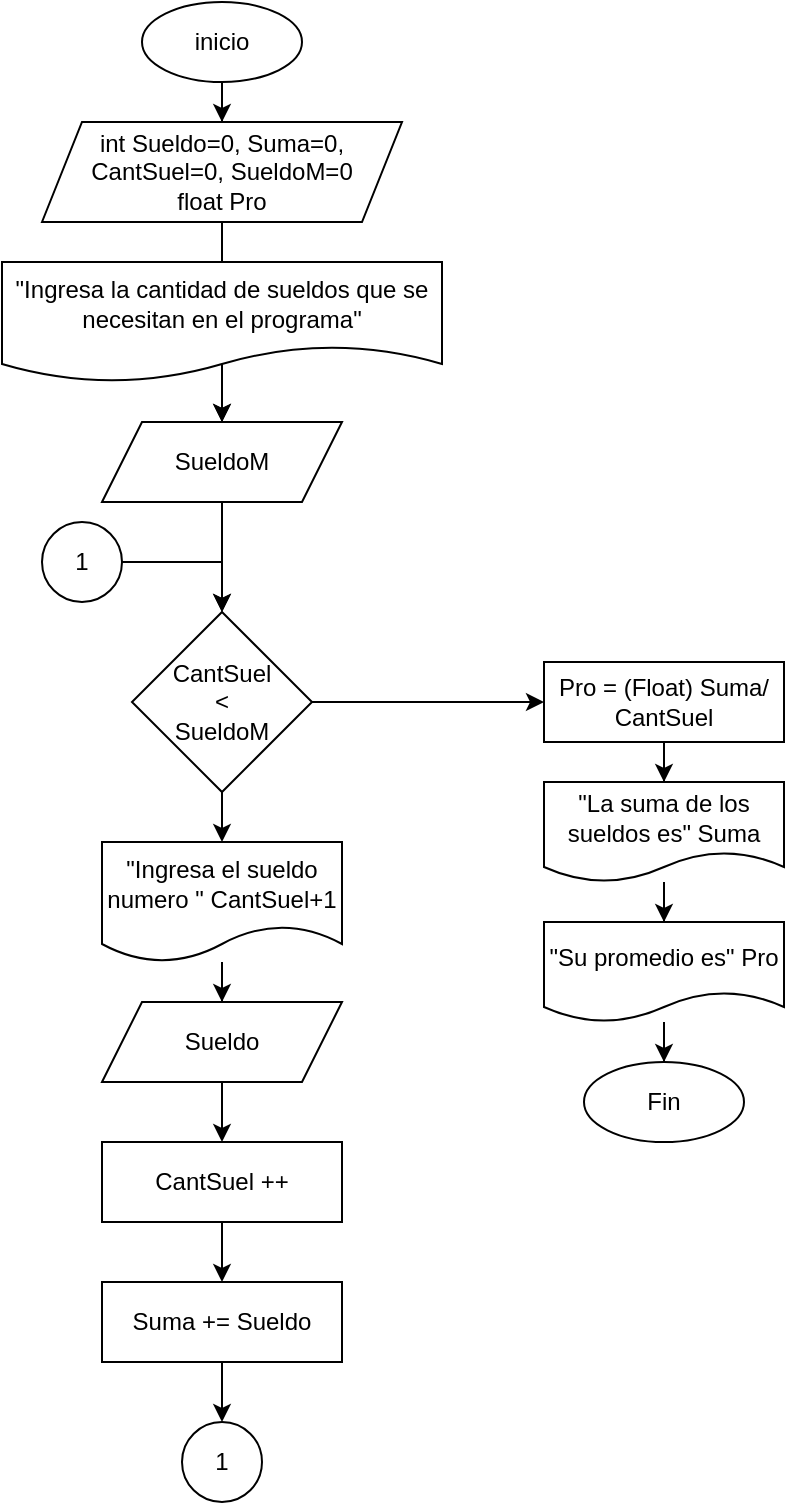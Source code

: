 <mxfile version="21.2.8" type="device">
  <diagram name="Page-1" id="1P0BDkxg8NpYrqQd53E_">
    <mxGraphModel dx="712" dy="828" grid="1" gridSize="10" guides="1" tooltips="1" connect="1" arrows="1" fold="1" page="1" pageScale="1" pageWidth="850" pageHeight="1100" math="0" shadow="0">
      <root>
        <mxCell id="0" />
        <mxCell id="1" parent="0" />
        <mxCell id="H-p9NEX7iDgcCFGtxz2--47" value="" style="edgeStyle=orthogonalEdgeStyle;rounded=0;orthogonalLoop=1;jettySize=auto;html=1;" parent="1" source="H-p9NEX7iDgcCFGtxz2--1" target="H-p9NEX7iDgcCFGtxz2--2" edge="1">
          <mxGeometry relative="1" as="geometry" />
        </mxCell>
        <mxCell id="H-p9NEX7iDgcCFGtxz2--1" value="inicio" style="ellipse;whiteSpace=wrap;html=1;" parent="1" vertex="1">
          <mxGeometry x="359" y="110" width="80" height="40" as="geometry" />
        </mxCell>
        <mxCell id="H-p9NEX7iDgcCFGtxz2--63" value="" style="edgeStyle=orthogonalEdgeStyle;rounded=0;orthogonalLoop=1;jettySize=auto;html=1;" parent="1" source="H-p9NEX7iDgcCFGtxz2--2" target="H-p9NEX7iDgcCFGtxz2--62" edge="1">
          <mxGeometry relative="1" as="geometry" />
        </mxCell>
        <mxCell id="H-p9NEX7iDgcCFGtxz2--2" value="int Sueldo=0, Suma=0, CantSuel=0, SueldoM=0&lt;br&gt;float Pro" style="shape=parallelogram;perimeter=parallelogramPerimeter;whiteSpace=wrap;html=1;fixedSize=1;" parent="1" vertex="1">
          <mxGeometry x="309" y="170" width="180" height="50" as="geometry" />
        </mxCell>
        <mxCell id="H-p9NEX7iDgcCFGtxz2--74" value="" style="edgeStyle=orthogonalEdgeStyle;rounded=0;orthogonalLoop=1;jettySize=auto;html=1;entryX=0;entryY=0.5;entryDx=0;entryDy=0;" parent="1" source="H-p9NEX7iDgcCFGtxz2--5" target="H-p9NEX7iDgcCFGtxz2--42" edge="1">
          <mxGeometry relative="1" as="geometry">
            <mxPoint x="499" y="460" as="targetPoint" />
          </mxGeometry>
        </mxCell>
        <mxCell id="H-p9NEX7iDgcCFGtxz2--83" value="" style="edgeStyle=orthogonalEdgeStyle;rounded=0;orthogonalLoop=1;jettySize=auto;html=1;" parent="1" source="H-p9NEX7iDgcCFGtxz2--5" target="H-p9NEX7iDgcCFGtxz2--68" edge="1">
          <mxGeometry relative="1" as="geometry" />
        </mxCell>
        <mxCell id="H-p9NEX7iDgcCFGtxz2--5" value="CantSuel&lt;br&gt;&amp;lt;&lt;br&gt;SueldoM" style="rhombus;whiteSpace=wrap;html=1;" parent="1" vertex="1">
          <mxGeometry x="354" y="415" width="90" height="90" as="geometry" />
        </mxCell>
        <mxCell id="H-p9NEX7iDgcCFGtxz2--81" value="" style="edgeStyle=orthogonalEdgeStyle;rounded=0;orthogonalLoop=1;jettySize=auto;html=1;" parent="1" source="H-p9NEX7iDgcCFGtxz2--8" target="H-p9NEX7iDgcCFGtxz2--80" edge="1">
          <mxGeometry relative="1" as="geometry" />
        </mxCell>
        <mxCell id="H-p9NEX7iDgcCFGtxz2--8" value="Suma += Sueldo" style="rounded=0;whiteSpace=wrap;html=1;" parent="1" vertex="1">
          <mxGeometry x="339" y="750" width="120" height="40" as="geometry" />
        </mxCell>
        <mxCell id="H-p9NEX7iDgcCFGtxz2--71" value="" style="edgeStyle=orthogonalEdgeStyle;rounded=0;orthogonalLoop=1;jettySize=auto;html=1;entryX=0.5;entryY=0;entryDx=0;entryDy=0;" parent="1" source="H-p9NEX7iDgcCFGtxz2--15" target="H-p9NEX7iDgcCFGtxz2--5" edge="1">
          <mxGeometry relative="1" as="geometry">
            <mxPoint x="400" y="410" as="targetPoint" />
          </mxGeometry>
        </mxCell>
        <mxCell id="H-p9NEX7iDgcCFGtxz2--15" value="1" style="ellipse;whiteSpace=wrap;html=1;aspect=fixed;" parent="1" vertex="1">
          <mxGeometry x="309" y="370" width="40" height="40" as="geometry" />
        </mxCell>
        <mxCell id="H-p9NEX7iDgcCFGtxz2--46" value="" style="edgeStyle=orthogonalEdgeStyle;rounded=0;orthogonalLoop=1;jettySize=auto;html=1;" parent="1" source="H-p9NEX7iDgcCFGtxz2--18" target="H-p9NEX7iDgcCFGtxz2--39" edge="1">
          <mxGeometry relative="1" as="geometry" />
        </mxCell>
        <mxCell id="H-p9NEX7iDgcCFGtxz2--18" value="&quot;La suma de los sueldos es&quot; Suma" style="shape=document;whiteSpace=wrap;html=1;boundedLbl=1;" parent="1" vertex="1">
          <mxGeometry x="560" y="500" width="120" height="50" as="geometry" />
        </mxCell>
        <mxCell id="H-p9NEX7iDgcCFGtxz2--20" value="Fin" style="ellipse;whiteSpace=wrap;html=1;" parent="1" vertex="1">
          <mxGeometry x="580" y="640" width="80" height="40" as="geometry" />
        </mxCell>
        <mxCell id="H-p9NEX7iDgcCFGtxz2--41" value="" style="edgeStyle=orthogonalEdgeStyle;rounded=0;orthogonalLoop=1;jettySize=auto;html=1;" parent="1" source="H-p9NEX7iDgcCFGtxz2--39" target="H-p9NEX7iDgcCFGtxz2--20" edge="1">
          <mxGeometry relative="1" as="geometry" />
        </mxCell>
        <mxCell id="H-p9NEX7iDgcCFGtxz2--39" value="&quot;Su promedio es&quot; Pro" style="shape=document;whiteSpace=wrap;html=1;boundedLbl=1;" parent="1" vertex="1">
          <mxGeometry x="560" y="570" width="120" height="50" as="geometry" />
        </mxCell>
        <mxCell id="H-p9NEX7iDgcCFGtxz2--45" value="" style="edgeStyle=orthogonalEdgeStyle;rounded=0;orthogonalLoop=1;jettySize=auto;html=1;" parent="1" source="H-p9NEX7iDgcCFGtxz2--42" target="H-p9NEX7iDgcCFGtxz2--18" edge="1">
          <mxGeometry relative="1" as="geometry" />
        </mxCell>
        <mxCell id="H-p9NEX7iDgcCFGtxz2--42" value="Pro = (Float) Suma/ CantSuel" style="rounded=0;whiteSpace=wrap;html=1;" parent="1" vertex="1">
          <mxGeometry x="560" y="440" width="120" height="40" as="geometry" />
        </mxCell>
        <mxCell id="H-p9NEX7iDgcCFGtxz2--60" value="" style="edgeStyle=orthogonalEdgeStyle;rounded=0;orthogonalLoop=1;jettySize=auto;html=1;" parent="1" source="H-p9NEX7iDgcCFGtxz2--61" target="H-p9NEX7iDgcCFGtxz2--62" edge="1">
          <mxGeometry relative="1" as="geometry" />
        </mxCell>
        <mxCell id="H-p9NEX7iDgcCFGtxz2--61" value="&quot;Ingresa la cantidad de sueldos que se necesitan en el programa&quot;" style="shape=document;whiteSpace=wrap;html=1;boundedLbl=1;" parent="1" vertex="1">
          <mxGeometry x="289" y="240" width="220" height="60" as="geometry" />
        </mxCell>
        <mxCell id="H-p9NEX7iDgcCFGtxz2--70" value="" style="edgeStyle=orthogonalEdgeStyle;rounded=0;orthogonalLoop=1;jettySize=auto;html=1;entryX=0.5;entryY=0;entryDx=0;entryDy=0;" parent="1" source="H-p9NEX7iDgcCFGtxz2--62" target="H-p9NEX7iDgcCFGtxz2--5" edge="1">
          <mxGeometry relative="1" as="geometry">
            <mxPoint x="400" y="410" as="targetPoint" />
          </mxGeometry>
        </mxCell>
        <mxCell id="H-p9NEX7iDgcCFGtxz2--62" value="SueldoM" style="shape=parallelogram;perimeter=parallelogramPerimeter;whiteSpace=wrap;html=1;fixedSize=1;" parent="1" vertex="1">
          <mxGeometry x="339" y="320" width="120" height="40" as="geometry" />
        </mxCell>
        <mxCell id="H-p9NEX7iDgcCFGtxz2--85" value="" style="edgeStyle=orthogonalEdgeStyle;rounded=0;orthogonalLoop=1;jettySize=auto;html=1;" parent="1" source="H-p9NEX7iDgcCFGtxz2--68" target="H-p9NEX7iDgcCFGtxz2--69" edge="1">
          <mxGeometry relative="1" as="geometry" />
        </mxCell>
        <mxCell id="H-p9NEX7iDgcCFGtxz2--68" value="&quot;Ingresa el sueldo numero &quot; CantSuel+1" style="shape=document;whiteSpace=wrap;html=1;boundedLbl=1;" parent="1" vertex="1">
          <mxGeometry x="339" y="530" width="120" height="60" as="geometry" />
        </mxCell>
        <mxCell id="H-p9NEX7iDgcCFGtxz2--86" value="" style="edgeStyle=orthogonalEdgeStyle;rounded=0;orthogonalLoop=1;jettySize=auto;html=1;" parent="1" source="H-p9NEX7iDgcCFGtxz2--69" target="H-p9NEX7iDgcCFGtxz2--76" edge="1">
          <mxGeometry relative="1" as="geometry" />
        </mxCell>
        <mxCell id="H-p9NEX7iDgcCFGtxz2--69" value="Sueldo" style="shape=parallelogram;perimeter=parallelogramPerimeter;whiteSpace=wrap;html=1;fixedSize=1;" parent="1" vertex="1">
          <mxGeometry x="339" y="610" width="120" height="40" as="geometry" />
        </mxCell>
        <mxCell id="H-p9NEX7iDgcCFGtxz2--88" value="" style="edgeStyle=orthogonalEdgeStyle;rounded=0;orthogonalLoop=1;jettySize=auto;html=1;" parent="1" source="H-p9NEX7iDgcCFGtxz2--76" target="H-p9NEX7iDgcCFGtxz2--8" edge="1">
          <mxGeometry relative="1" as="geometry" />
        </mxCell>
        <mxCell id="H-p9NEX7iDgcCFGtxz2--76" value="CantSuel ++" style="rounded=0;whiteSpace=wrap;html=1;" parent="1" vertex="1">
          <mxGeometry x="339" y="680" width="120" height="40" as="geometry" />
        </mxCell>
        <mxCell id="H-p9NEX7iDgcCFGtxz2--80" value="1" style="ellipse;whiteSpace=wrap;html=1;aspect=fixed;" parent="1" vertex="1">
          <mxGeometry x="379" y="820" width="40" height="40" as="geometry" />
        </mxCell>
      </root>
    </mxGraphModel>
  </diagram>
</mxfile>

